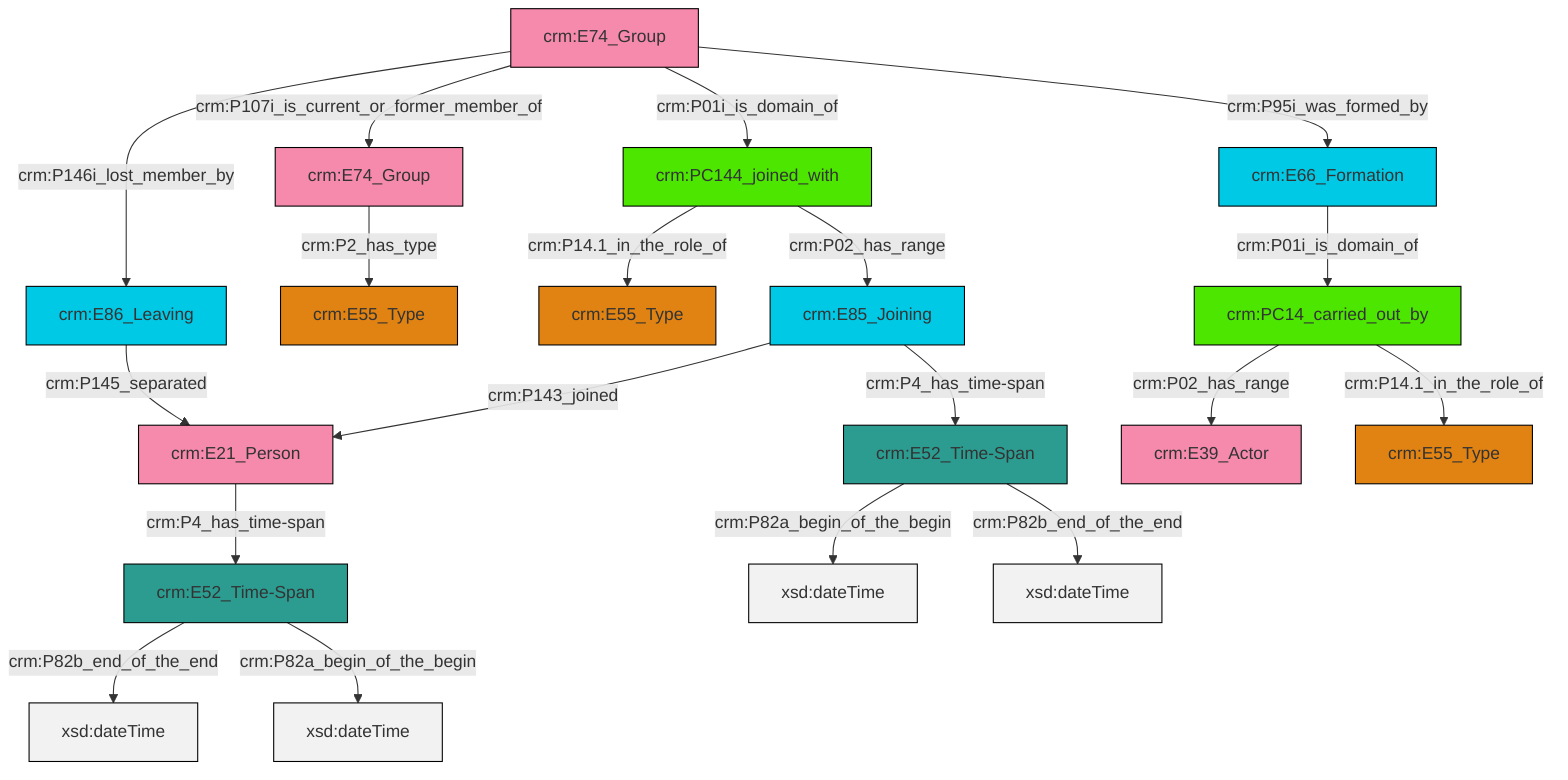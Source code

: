 graph TD
classDef Literal fill:#f2f2f2,stroke:#000000;
classDef CRM_Entity fill:#FFFFFF,stroke:#000000;
classDef Temporal_Entity fill:#00C9E6, stroke:#000000;
classDef Type fill:#E18312, stroke:#000000;
classDef Time-Span fill:#2C9C91, stroke:#000000;
classDef Appellation fill:#FFEB7F, stroke:#000000;
classDef Place fill:#008836, stroke:#000000;
classDef Persistent_Item fill:#B266B2, stroke:#000000;
classDef Conceptual_Object fill:#FFD700, stroke:#000000;
classDef Physical_Thing fill:#D2B48C, stroke:#000000;
classDef Actor fill:#f58aad, stroke:#000000;
classDef PC_Classes fill:#4ce600, stroke:#000000;
classDef Multi fill:#cccccc,stroke:#000000;

0["crm:E21_Person"]:::Actor -->|crm:P4_has_time-span| 1["crm:E52_Time-Span"]:::Time-Span
7["crm:E52_Time-Span"]:::Time-Span -->|crm:P82a_begin_of_the_begin| 8[xsd:dateTime]:::Literal
9["crm:PC144_joined_with"]:::PC_Classes -->|crm:P14.1_in_the_role_of| 10["crm:E55_Type"]:::Type
16["crm:PC14_carried_out_by"]:::PC_Classes -->|crm:P02_has_range| 17["crm:E39_Actor"]:::Actor
18["crm:E74_Group"]:::Actor -->|crm:P2_has_type| 5["crm:E55_Type"]:::Type
1["crm:E52_Time-Span"]:::Time-Span -->|crm:P82b_end_of_the_end| 19[xsd:dateTime]:::Literal
20["crm:E85_Joining"]:::Temporal_Entity -->|crm:P143_joined| 0["crm:E21_Person"]:::Actor
2["crm:E74_Group"]:::Actor -->|crm:P146i_lost_member_by| 12["crm:E86_Leaving"]:::Temporal_Entity
7["crm:E52_Time-Span"]:::Time-Span -->|crm:P82b_end_of_the_end| 24[xsd:dateTime]:::Literal
20["crm:E85_Joining"]:::Temporal_Entity -->|crm:P4_has_time-span| 7["crm:E52_Time-Span"]:::Time-Span
2["crm:E74_Group"]:::Actor -->|crm:P107i_is_current_or_former_member_of| 18["crm:E74_Group"]:::Actor
16["crm:PC14_carried_out_by"]:::PC_Classes -->|crm:P14.1_in_the_role_of| 25["crm:E55_Type"]:::Type
22["crm:E66_Formation"]:::Temporal_Entity -->|crm:P01i_is_domain_of| 16["crm:PC14_carried_out_by"]:::PC_Classes
1["crm:E52_Time-Span"]:::Time-Span -->|crm:P82a_begin_of_the_begin| 29[xsd:dateTime]:::Literal
9["crm:PC144_joined_with"]:::PC_Classes -->|crm:P02_has_range| 20["crm:E85_Joining"]:::Temporal_Entity
2["crm:E74_Group"]:::Actor -->|crm:P01i_is_domain_of| 9["crm:PC144_joined_with"]:::PC_Classes
2["crm:E74_Group"]:::Actor -->|crm:P95i_was_formed_by| 22["crm:E66_Formation"]:::Temporal_Entity
12["crm:E86_Leaving"]:::Temporal_Entity -->|crm:P145_separated| 0["crm:E21_Person"]:::Actor